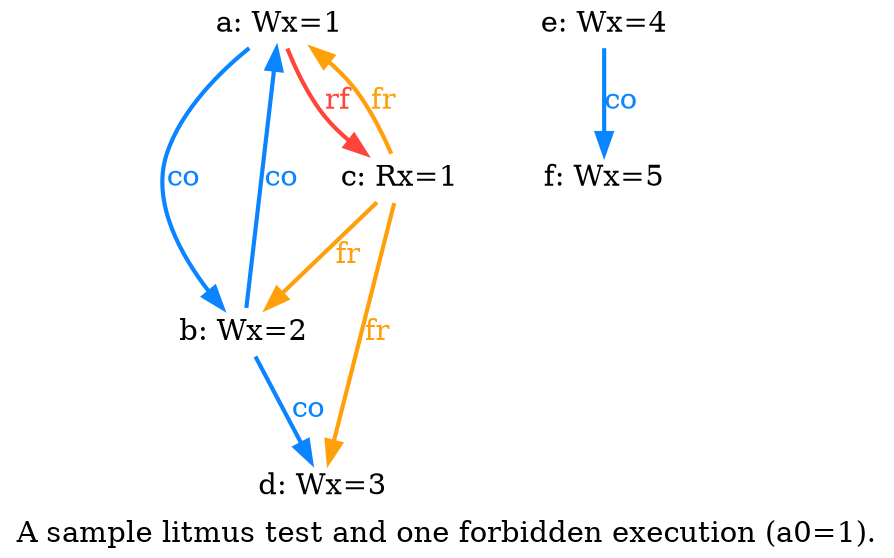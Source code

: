 digraph G {

splines=spline;
pad="0.000000";
label="A sample litmus test and one forbidden execution (a0=1).";


/* the unlocked events */
eiid0 [label="a: Wx=1", shape="none", fontsize=14, pos="2.000000,4.218750!", fixedsize="false", height="0.222222", width="1.111112"];
eiid1 [label="b: Wx=2", shape="none", fontsize=14, pos="2.000000,3.093750!", fixedsize="false", height="0.222222", width="1.111112"];
eiid2 [label="c: Rx=1", shape="none", fontsize=14, pos="2.000000,1.968750!", fixedsize="false", height="0.222222", width="1.111112"];
eiid3 [label="d: Wx=3", shape="none", fontsize=14, pos="2.000000,0.843750!", fixedsize="false", height="0.222222", width="1.111112"];
eiid4 [label="e: Wx=4", shape="none", fontsize=14, pos="3.700000,3.375000!", fixedsize="false", height="0.222222", width="1.111112"];
eiiid6 [label="", shape=none, width=0.05, height=0.1, pos="2.000000,3.700000!";]
eiid5 [label="f: Wx=5", shape="none", fontsize=14, pos="3.700000,2.250000!", fixedsize="false", height="0.222222", width="1.111112"];

/* the intra_causality_data edges */


/* the intra_causality_control edges */

/* the poi edges */
/* the rfmap edges */


/* The viewed-before edges */
eiid0 -> eiid1 [label=<<font color="#0A84FF">co</font>>, color="#0A84FF", fontsize=14, penwidth="2.000000", arrowsize="1.000000"];
eiid0 -> eiid2 [label=<<font color="#FF453A">rf</font>>, color="#FF453A", fontsize=14, penwidth="2.000000", arrowsize="1.000000"];
eiid1 -> eiid0 [label=<<font color="#0A84FF">co</font>>, color="#0A84FF", fontsize=14, penwidth="2.000000", arrowsize="1.000000"];
eiid1 -> eiid3 [label=<<font color="#0A84FF">co</font>>, color="#0A84FF", fontsize=14, penwidth="2.000000", arrowsize="1.000000"];
eiid2 -> eiid0 [label=<<font color="#FF9F0A">fr</font>>, color="#FF9F0A", fontsize=14, penwidth="2.000000", arrowsize="1.000000"];
eiid2 -> eiid1 [label=<<font color="#FF9F0A">fr</font>>, color="#FF9F0A", fontsize=14, penwidth="2.000000", arrowsize="1.000000"];
eiid2 -> eiid3 [label=<<font color="#FF9F0A">fr</font>>, color="#FF9F0A", fontsize=14, penwidth="2.000000", arrowsize="1.000000"];
eiiid6 [label="", shape=none, width=0.05, height=0.1, pos="2.000000,3.700000!";]
eiid4 -> eiid5 [label=<<font color="#0A84FF">co</font>>, color="#0A84FF", fontsize=14, penwidth="2.000000", arrowsize="1.000000"];
}

